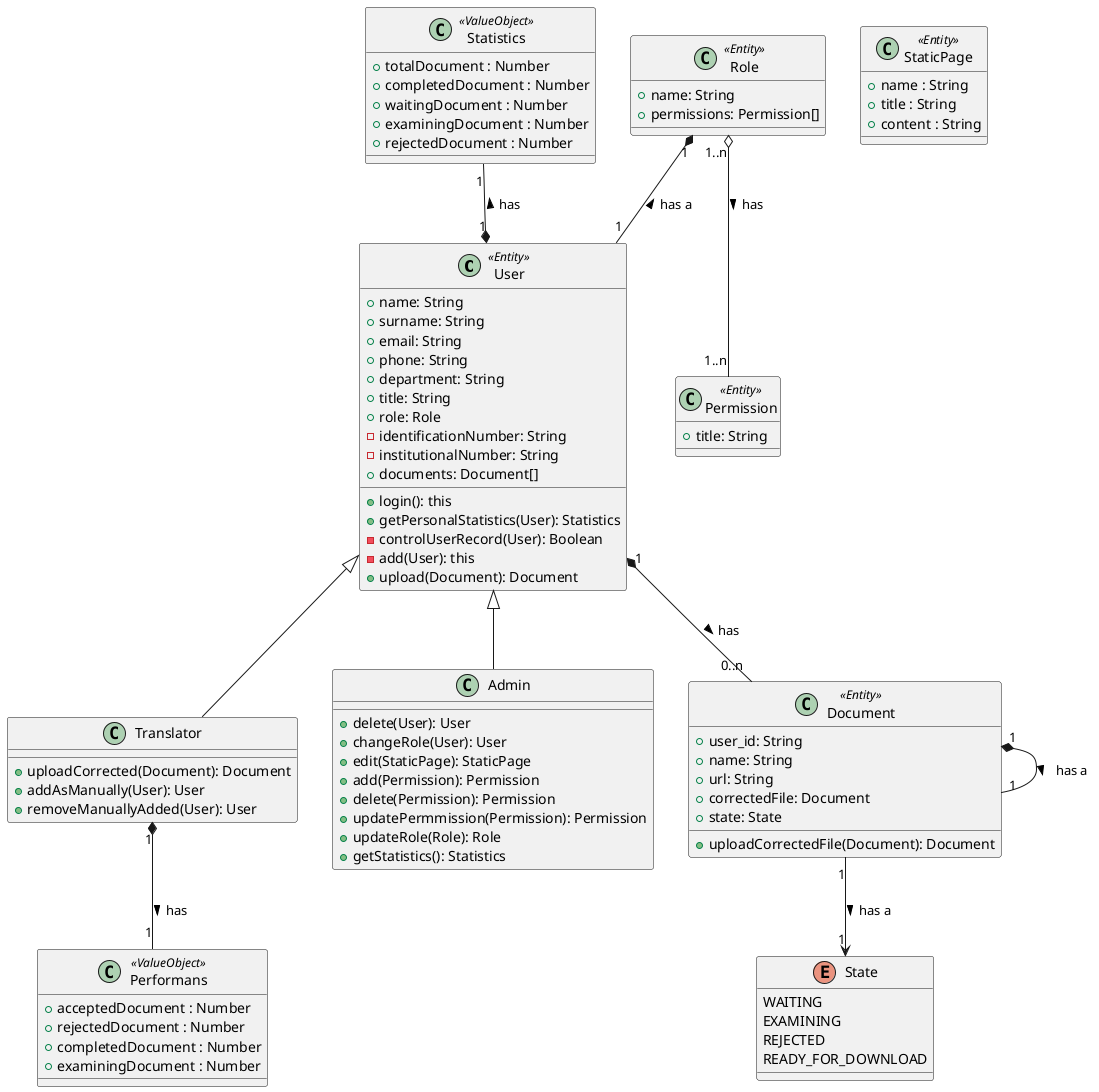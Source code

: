 @startuml APP

class User <<Entity>> {
  + name: String
  + surname: String
  + email: String
  + phone: String
  + department: String
  + title: String
  + role: Role
  - identificationNumber: String
  - institutionalNumber: String
  + documents: Document[]
  + login(): this
  + getPersonalStatistics(User): Statistics
  - controlUserRecord(User): Boolean
  - add(User): this
  + upload(Document): Document
}

class Translator {
  + uploadCorrected(Document): Document
  + addAsManually(User): User
  + removeManuallyAdded(User): User
}

class Admin {
  + delete(User): User
  + changeRole(User): User
  + edit(StaticPage): StaticPage
  + add(Permission): Permission
  + delete(Permission): Permission
  + updatePermmission(Permission): Permission
  + updateRole(Role): Role
  + getStatistics(): Statistics
}

class Statistics <<ValueObject>> {
  + totalDocument : Number
  + completedDocument : Number
  + waitingDocument : Number
  + examiningDocument : Number
  + rejectedDocument : Number
}

class Performans <<ValueObject>> {
  + acceptedDocument : Number
  + rejectedDocument : Number
  + completedDocument : Number
  + examiningDocument : Number
}

class StaticPage <<Entity>> {
  + name : String
  + title : String
  + content : String
}

class Document <<Entity>> {
  + user_id: String
  + name: String
  + url: String
  + correctedFile: Document
  + state: State
  + uploadCorrectedFile(Document): Document
}

class Role <<Entity>> {
  + name: String
  + permissions: Permission[]
}

class Permission <<Entity>> {
  + title: String
}

enum State {
  WAITING
  EXAMINING
  REJECTED
  READY_FOR_DOWNLOAD
}


Translator -up-|> User
Admin -up-|> User
User "1" *-- "0..n" Document : has >
Document "1" --> "1" State : has a >
Document "1" *-- "1" Document : has a >
Role "1" *-- "1" User : has a <
Role "1..n" o-- "1..n" Permission : has >
User "1" *-up- "1" Statistics : has >
Translator "1" *-- "1" Performans : has >


@enduml

